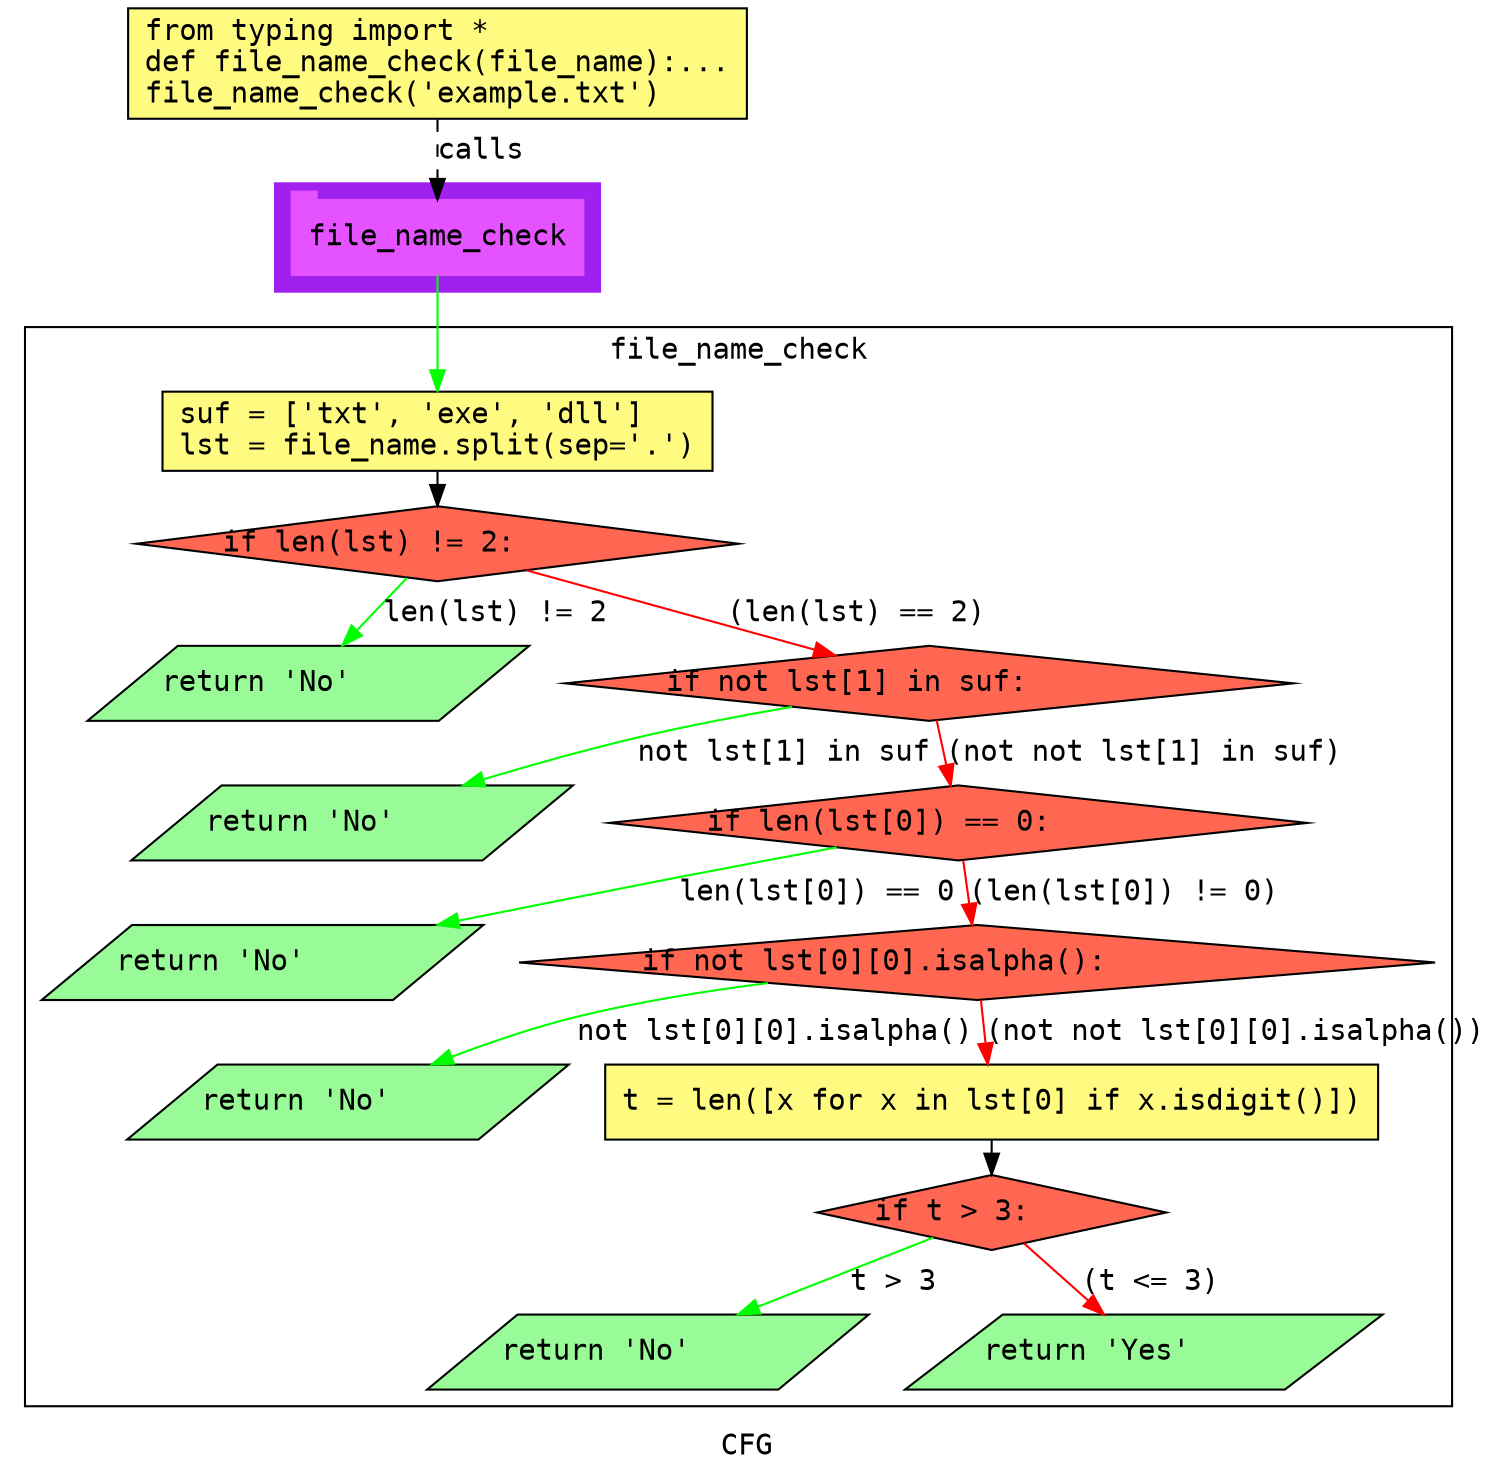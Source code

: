 digraph cluster410CFG {
	graph [bb="0,0,702,702",
		compound=True,
		fontname="DejaVu Sans Mono",
		label=CFG,
		lheight=0.21,
		lp="351,11.5",
		lwidth=0.35,
		pack=False,
		rankdir=TB,
		ranksep=0.02
	];
	node [fontname="DejaVu Sans Mono",
		label="\N"
	];
	edge [fontname="DejaVu Sans Mono"];
	subgraph cluster_1 {
		graph [bb="126,566,282,618",
			color=purple,
			compound=true,
			fontname="DejaVu Sans Mono",
			label="",
			rankdir=TB,
			ranksep=0.02,
			shape=tab,
			style=filled
		];
		node [fontname="DejaVu Sans Mono"];
		edge [fontname="DejaVu Sans Mono"];
		28	[color="#E552FF",
			height=0.5,
			label=file_name_check,
			linenum="[18]",
			pos="204,592",
			shape=tab,
			style=filled,
			width=1.9444];
	}
	subgraph cluster4file_name_check {
		graph [bb="8,31,686,549",
			compound=True,
			fontname="DejaVu Sans Mono",
			label=file_name_check,
			lheight=0.21,
			lp="347,537.5",
			lwidth=1.72,
			pack=False,
			rankdir=TB,
			ranksep=0.02
		];
		node [fontname="DejaVu Sans Mono"];
		edge [fontname="DejaVu Sans Mono"];
		subgraph cluster_3 {
			graph [color=purple,
				compound=true,
				fontname="DejaVu Sans Mono",
				label="",
				rankdir=TB,
				ranksep=0.02,
				shape=tab,
				style=filled
			];
			node [fontname="DejaVu Sans Mono"];
			edge [fontname="DejaVu Sans Mono"];
		}
		subgraph cluster_5 {
			graph [color=purple,
				compound=true,
				fontname="DejaVu Sans Mono",
				label="",
				rankdir=TB,
				ranksep=0.02,
				shape=tab,
				style=filled
			];
			node [fontname="DejaVu Sans Mono"];
			edge [fontname="DejaVu Sans Mono"];
		}
		subgraph cluster_11 {
			graph [color=purple,
				compound=true,
				fontname="DejaVu Sans Mono",
				label="",
				rankdir=TB,
				ranksep=0.02,
				shape=tab,
				style=filled
			];
			node [fontname="DejaVu Sans Mono"];
			edge [fontname="DejaVu Sans Mono"];
		}
		subgraph cluster_18 {
			graph [color=purple,
				compound=true,
				fontname="DejaVu Sans Mono",
				label="",
				rankdir=TB,
				ranksep=0.02,
				shape=tab,
				style=filled
			];
			node [fontname="DejaVu Sans Mono"];
			edge [fontname="DejaVu Sans Mono"];
		}
		3	[fillcolor="#FFFB81",
			height=0.52778,
			label="suf = ['txt', 'exe', 'dll']\llst = file_name.split(sep='.')\l",
			linenum="[3, 4]",
			pos="204,499",
			shape=rectangle,
			style="filled,solid",
			width=3.6667];
		5	[fillcolor="#FF6752",
			height=0.5,
			label="if len(lst) != 2:\l",
			linenum="[5]",
			pos="204,445",
			shape=diamond,
			style="filled,solid",
			width=4.0085];
		3 -> 5	[color=black,
			pos="e,204,463.22 204,479.81 204,477.71 204,475.53 204,473.33"];
		7	[fillcolor="#98fb98",
			height=0.5,
			label="return 'No'\l",
			linenum="[6]",
			pos="140,378",
			shape=parallelogram,
			style="filled,solid",
			width=2.8323];
		5 -> 7	[color=green,
			label="len(lst) != 2",
			lp="231,411.5",
			pos="e,156.86,396.12 188.83,428.6 181.4,421.05 172.27,411.78 163.93,403.3"];
		8	[fillcolor="#FF6752",
			height=0.5,
			label="if not lst[1] in suf:\l",
			linenum="[7]",
			pos="435,378",
			shape=diamond,
			style="filled,solid",
			width=4.8511];
		5 -> 8	[color=red,
			label="(len(lst) == 2)",
			lp="402,411.5",
			pos="e,390.43,391.54 246.1,432.15 283.85,421.53 339.46,405.88 380.58,394.31"];
		10	[fillcolor="#98fb98",
			height=0.5,
			label="return 'No'\l",
			linenum="[8]",
			pos="162,311",
			shape=parallelogram,
			style="filled,solid",
			width=2.8323];
		8 -> 10	[color=green,
			label="not lst[1] in suf",
			lp="365.5,344.5",
			pos="e,213.73,329.07 368.8,366.79 345.36,362.75 318.89,357.71 295,352 271.4,346.36 245.81,338.98 223.44,332.09"];
		11	[fillcolor="#FF6752",
			height=0.5,
			label="if len(lst[0]) == 0:\l",
			linenum="[9]",
			pos="449,311",
			shape=diamond,
			style="filled,solid",
			width=4.6469];
		8 -> 11	[color=red,
			label="(not not lst[1] in suf)",
			lp="538,344.5",
			pos="e,445.36,328.91 438.61,360.26 440.02,353.72 441.67,346.05 443.23,338.77"];
		14	[fillcolor="#98fb98",
			height=0.5,
			label="return 'No'\l",
			linenum="[10]",
			pos="118,244",
			shape=parallelogram,
			style="filled,solid",
			width=2.8323];
		11 -> 14	[color=green,
			label="len(lst[0]) == 0",
			lp="381.5,277.5",
			pos="e,200.37,262.03 390.26,299.25 366.83,294.91 339.62,289.8 315,285 280.85,278.35 243.43,270.81 210.45,264.09"];
		15	[fillcolor="#FF6752",
			height=0.5,
			label="if not lst[0][0].isalpha():\l",
			linenum="[11]",
			pos="458,244",
			shape=diamond,
			style="filled,solid",
			width=6.1022];
		11 -> 15	[color=red,
			label="(len(lst[0]) != 0)",
			lp="528.5,277.5",
			pos="e,455.62,262.19 451.36,292.92 452.25,286.55 453.27,279.16 454.25,272.11"];
		17	[fillcolor="#98fb98",
			height=0.5,
			label="return 'No'\l",
			linenum="[12]",
			pos="160,177",
			shape=parallelogram,
			style="filled,solid",
			width=2.8323];
		15 -> 17	[color=green,
			label="not lst[0][0].isalpha()",
			lp="361,210.5",
			pos="e,198.58,195.02 356.53,234.23 327.07,230.5 295.02,225.26 266,218 246.68,213.17 226.06,205.9 208.19,198.88"];
		18	[fillcolor="#FFFB81",
			height=0.5,
			label="t = len([x for x in lst[0] if x.isdigit()])\l",
			linenum="[13]",
			pos="465,177",
			shape=rectangle,
			style="filled,solid",
			width=5.1528];
		15 -> 18	[color=red,
			label="(not not lst[0][0].isalpha())",
			lp="582,210.5",
			pos="e,463.15,195.19 459.84,225.92 460.51,219.7 461.28,212.5 462.03,205.6"];
		22	[fillcolor="#FF6752",
			height=0.5,
			label="if t > 3:\l",
			linenum="[14]",
			pos="465,124",
			shape=diamond,
			style="filled,solid",
			width=2.3234];
		18 -> 22	[color=black,
			pos="e,465,142.25 465,158.73 465,156.66 465,154.5 465,152.32"];
		23	[fillcolor="#98fb98",
			height=0.5,
			label="return 'No'\l",
			linenum="[15]",
			pos="310,57",
			shape=parallelogram,
			style="filled,solid",
			width=2.8323];
		22 -> 23	[color=green,
			label="t > 3",
			lp="422,90.5",
			pos="e,350.66,75.051 438,111.68 416.53,102.67 385.89,89.824 359.97,78.955"];
		24	[fillcolor="#98fb98",
			height=0.5,
			label="return 'Yes'\l",
			linenum="[16]",
			pos="541,57",
			shape=parallelogram,
			style="filled,solid",
			width=3.0706];
		22 -> 24	[color=red,
			label="(t <= 3)",
			lp="542.5,90.5",
			pos="e,521.12,75.004 481.12,109.22 490.51,101.18 502.62,90.826 513.48,81.534"];
	}
	1	[fillcolor="#FFFB81",
		height=0.73611,
		label="from typing import *\ldef file_name_check(file_name):...\lfile_name_check('example.txt')\l",
		linenum="[1]",
		pos="204,675.5",
		shape=rectangle,
		style="filled,solid",
		width=4.125];
	1 -> 28	[label=calls,
		lp="225,633.5",
		pos="e,204,610.13 204,648.71 204,639.66 204,629.47 204,620.3",
		style=dashed];
	28 -> 3	[color=green,
		pos="e,204,518.29 204,573.88 204,561.12 204,543.4 204,528.52"];
}
